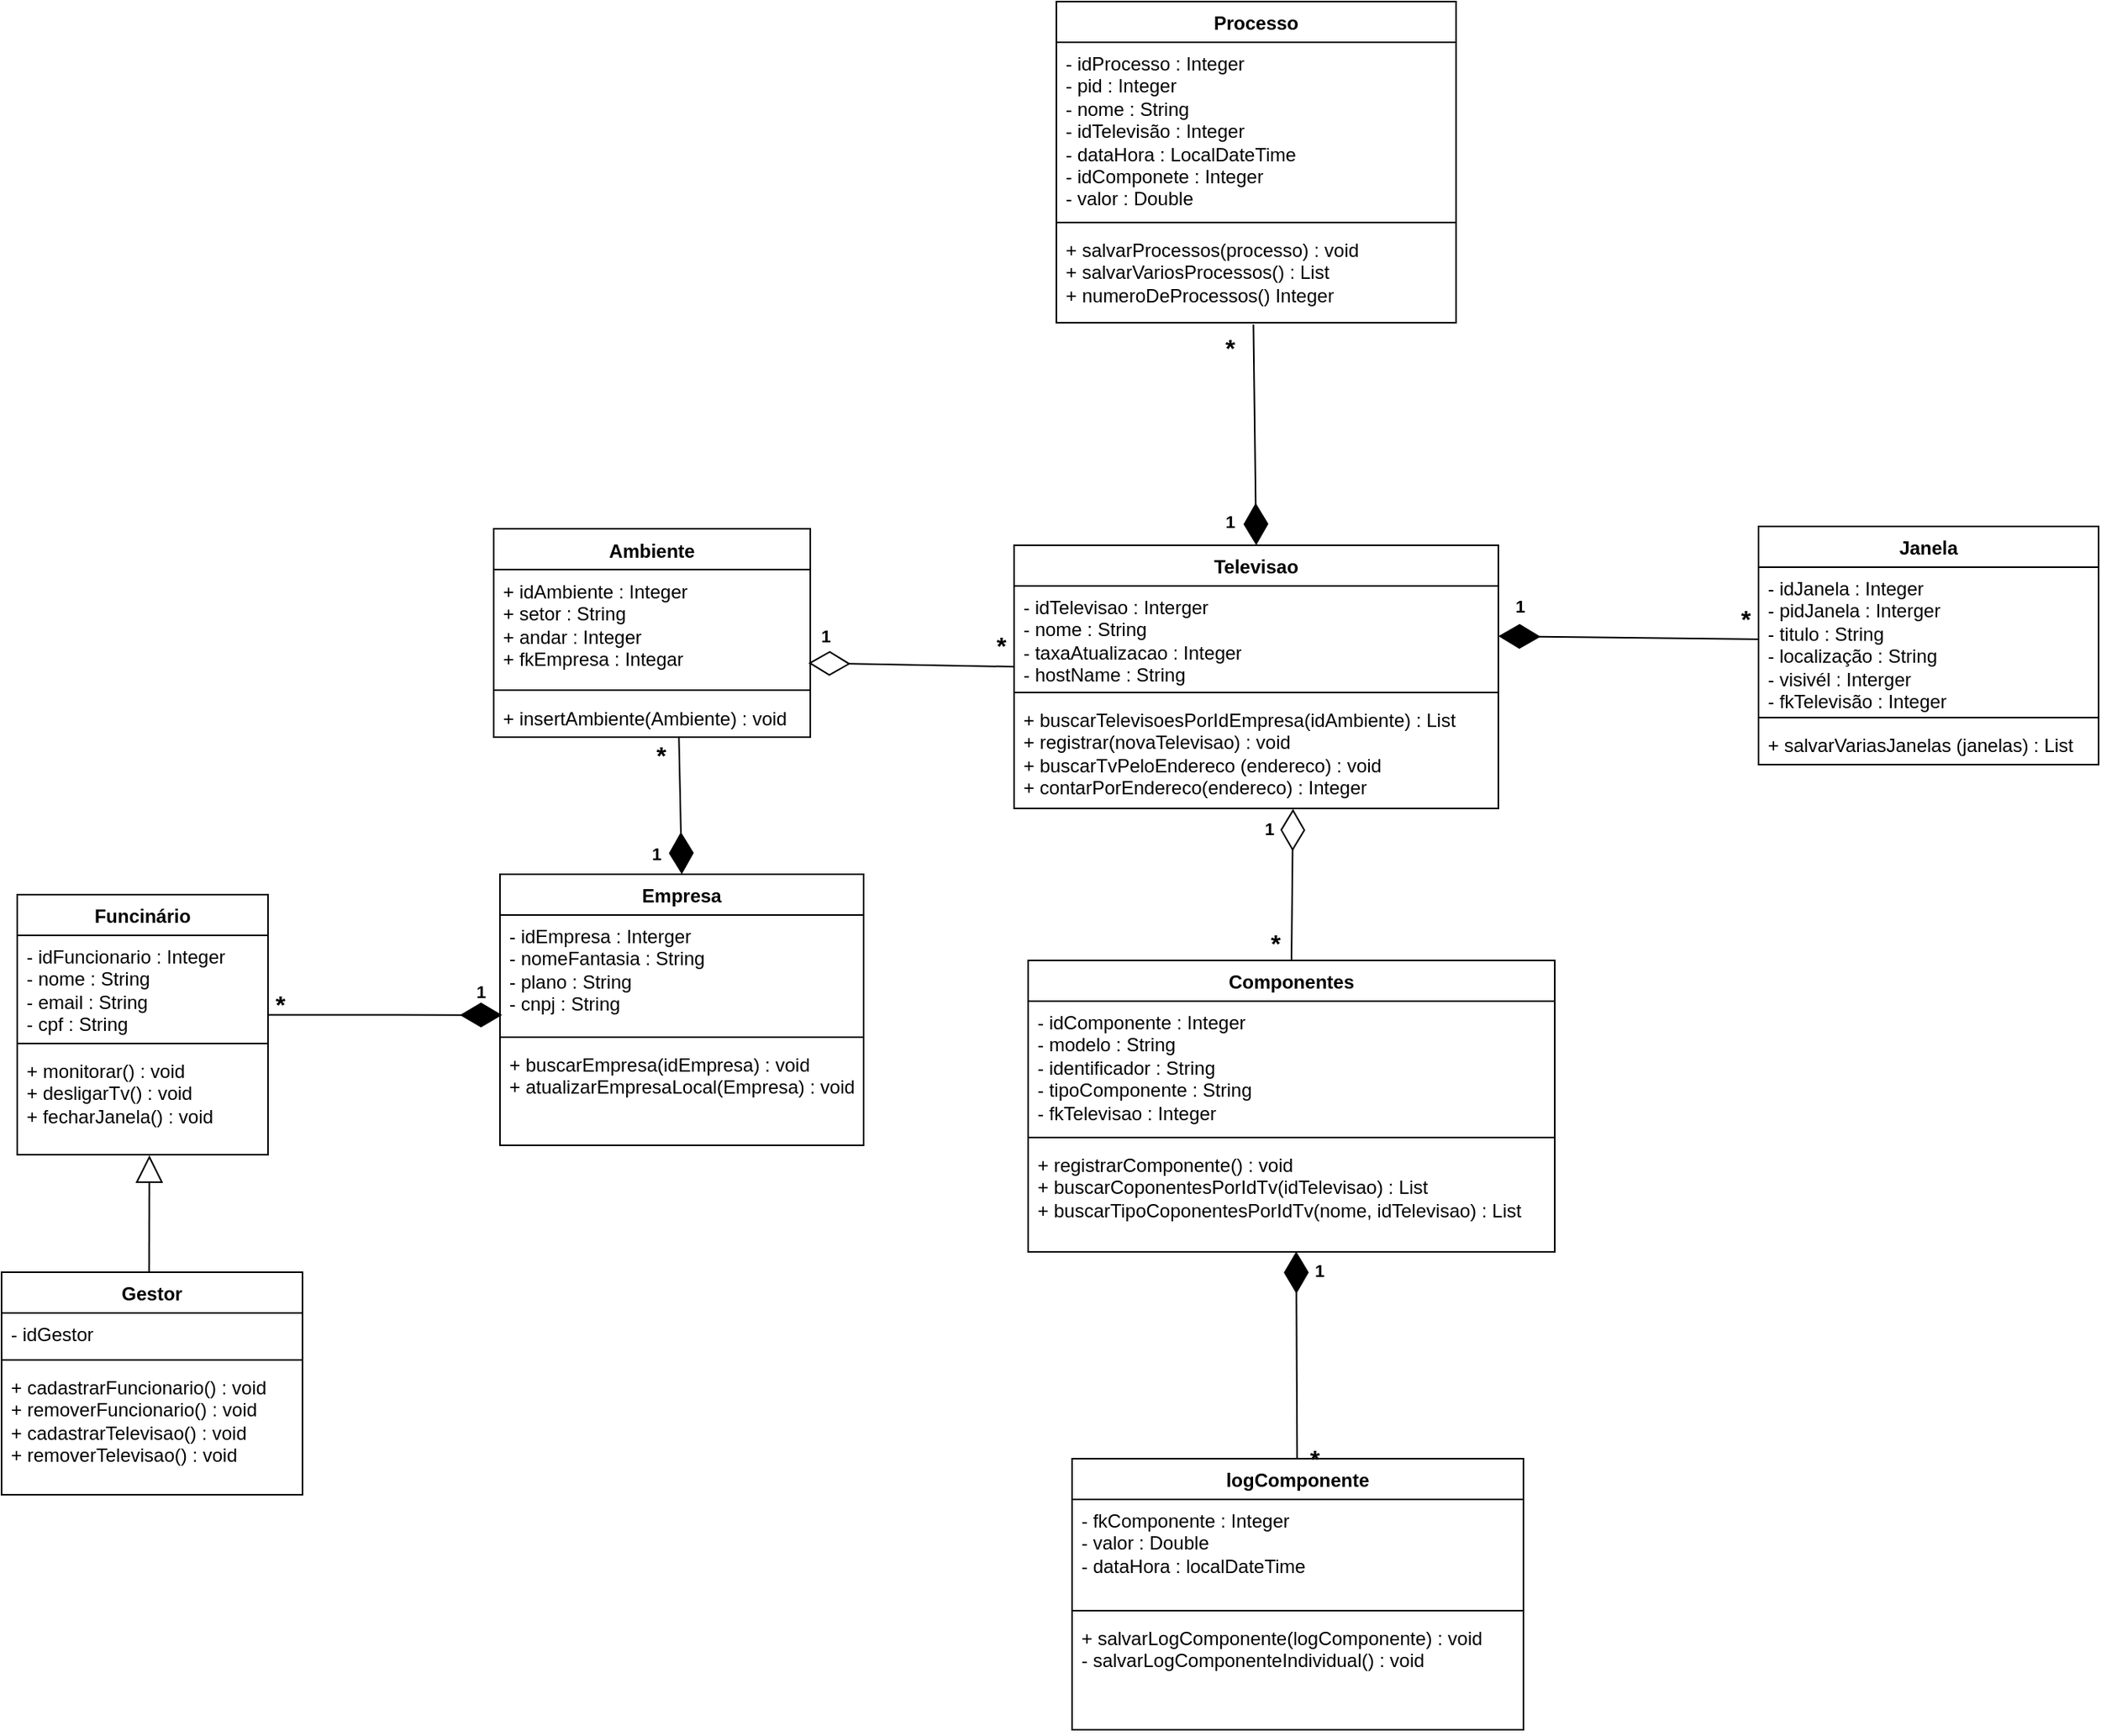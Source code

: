 <mxfile version="24.5.2" type="device">
  <diagram name="Página-1" id="my6ivKySzrAQYEhTGcd6">
    <mxGraphModel dx="1375" dy="1636" grid="0" gridSize="10" guides="1" tooltips="1" connect="1" arrows="1" fold="1" page="0" pageScale="1" pageWidth="827" pageHeight="1169" math="0" shadow="0">
      <root>
        <mxCell id="0" />
        <mxCell id="1" parent="0" />
        <mxCell id="7nLIfaRxjyaVHO5WhaO3-1" value="Empresa" style="swimlane;fontStyle=1;align=center;verticalAlign=top;childLayout=stackLayout;horizontal=1;startSize=26;horizontalStack=0;resizeParent=1;resizeParentMax=0;resizeLast=0;collapsible=1;marginBottom=0;whiteSpace=wrap;html=1;" parent="1" vertex="1">
          <mxGeometry x="448" y="66" width="232" height="173" as="geometry" />
        </mxCell>
        <mxCell id="7nLIfaRxjyaVHO5WhaO3-2" value="- idEmpresa : Interger&lt;div&gt;- nomeFantasia : String&lt;br&gt;&lt;div&gt;- plano : String&lt;/div&gt;&lt;/div&gt;&lt;div&gt;- cnpj : String&lt;/div&gt;" style="text;strokeColor=none;fillColor=none;align=left;verticalAlign=top;spacingLeft=4;spacingRight=4;overflow=hidden;rotatable=0;points=[[0,0.5],[1,0.5]];portConstraint=eastwest;whiteSpace=wrap;html=1;" parent="7nLIfaRxjyaVHO5WhaO3-1" vertex="1">
          <mxGeometry y="26" width="232" height="74" as="geometry" />
        </mxCell>
        <mxCell id="7nLIfaRxjyaVHO5WhaO3-3" value="" style="line;strokeWidth=1;fillColor=none;align=left;verticalAlign=middle;spacingTop=-1;spacingLeft=3;spacingRight=3;rotatable=0;labelPosition=right;points=[];portConstraint=eastwest;strokeColor=inherit;" parent="7nLIfaRxjyaVHO5WhaO3-1" vertex="1">
          <mxGeometry y="100" width="232" height="8" as="geometry" />
        </mxCell>
        <mxCell id="7nLIfaRxjyaVHO5WhaO3-4" value="+ buscarEmpresa(idEmpresa) : void&lt;div&gt;+ atualizarEmpresaLocal(Empresa) : void&lt;/div&gt;" style="text;strokeColor=none;fillColor=none;align=left;verticalAlign=top;spacingLeft=4;spacingRight=4;overflow=hidden;rotatable=0;points=[[0,0.5],[1,0.5]];portConstraint=eastwest;whiteSpace=wrap;html=1;" parent="7nLIfaRxjyaVHO5WhaO3-1" vertex="1">
          <mxGeometry y="108" width="232" height="65" as="geometry" />
        </mxCell>
        <mxCell id="7nLIfaRxjyaVHO5WhaO3-13" value="Funcinário" style="swimlane;fontStyle=1;align=center;verticalAlign=top;childLayout=stackLayout;horizontal=1;startSize=26;horizontalStack=0;resizeParent=1;resizeParentMax=0;resizeLast=0;collapsible=1;marginBottom=0;whiteSpace=wrap;html=1;" parent="1" vertex="1">
          <mxGeometry x="140" y="79" width="160" height="166" as="geometry" />
        </mxCell>
        <mxCell id="7nLIfaRxjyaVHO5WhaO3-14" value="- idFuncionario : Integer&lt;div&gt;- nome : String&lt;/div&gt;&lt;div&gt;- email : String&lt;/div&gt;&lt;div&gt;- cpf : String&lt;/div&gt;" style="text;strokeColor=none;fillColor=none;align=left;verticalAlign=top;spacingLeft=4;spacingRight=4;overflow=hidden;rotatable=0;points=[[0,0.5],[1,0.5]];portConstraint=eastwest;whiteSpace=wrap;html=1;" parent="7nLIfaRxjyaVHO5WhaO3-13" vertex="1">
          <mxGeometry y="26" width="160" height="65" as="geometry" />
        </mxCell>
        <mxCell id="7nLIfaRxjyaVHO5WhaO3-15" value="" style="line;strokeWidth=1;fillColor=none;align=left;verticalAlign=middle;spacingTop=-1;spacingLeft=3;spacingRight=3;rotatable=0;labelPosition=right;points=[];portConstraint=eastwest;strokeColor=inherit;" parent="7nLIfaRxjyaVHO5WhaO3-13" vertex="1">
          <mxGeometry y="91" width="160" height="8" as="geometry" />
        </mxCell>
        <mxCell id="7nLIfaRxjyaVHO5WhaO3-16" value="+ monitorar() : void&lt;div&gt;+ desligarTv() : void&lt;/div&gt;&lt;div&gt;+ fecharJanela() : void&lt;/div&gt;" style="text;strokeColor=none;fillColor=none;align=left;verticalAlign=top;spacingLeft=4;spacingRight=4;overflow=hidden;rotatable=0;points=[[0,0.5],[1,0.5]];portConstraint=eastwest;whiteSpace=wrap;html=1;" parent="7nLIfaRxjyaVHO5WhaO3-13" vertex="1">
          <mxGeometry y="99" width="160" height="67" as="geometry" />
        </mxCell>
        <mxCell id="7nLIfaRxjyaVHO5WhaO3-23" value="&lt;b&gt;*&lt;/b&gt;" style="text;html=1;align=center;verticalAlign=middle;whiteSpace=wrap;rounded=0;fontSize=16;" parent="1" vertex="1">
          <mxGeometry x="300" y="138" width="16" height="22" as="geometry" />
        </mxCell>
        <mxCell id="7nLIfaRxjyaVHO5WhaO3-25" value="&lt;span style=&quot;font-size: 11px;&quot;&gt;&lt;b&gt;1&lt;/b&gt;&lt;/span&gt;" style="text;html=1;align=center;verticalAlign=middle;whiteSpace=wrap;rounded=0;fontSize=16;" parent="1" vertex="1">
          <mxGeometry x="428" y="128" width="16" height="22" as="geometry" />
        </mxCell>
        <mxCell id="7nLIfaRxjyaVHO5WhaO3-27" value="Televisao" style="swimlane;fontStyle=1;align=center;verticalAlign=top;childLayout=stackLayout;horizontal=1;startSize=26;horizontalStack=0;resizeParent=1;resizeParentMax=0;resizeLast=0;collapsible=1;marginBottom=0;whiteSpace=wrap;html=1;" parent="1" vertex="1">
          <mxGeometry x="776" y="-144" width="309" height="168" as="geometry" />
        </mxCell>
        <mxCell id="7nLIfaRxjyaVHO5WhaO3-28" value="- idTelevisao : Interger&lt;div&gt;- nome : String&lt;/div&gt;&lt;div&gt;- taxaAtualizacao : Integer&lt;/div&gt;&lt;div&gt;- hostName : String&lt;/div&gt;" style="text;strokeColor=none;fillColor=none;align=left;verticalAlign=top;spacingLeft=4;spacingRight=4;overflow=hidden;rotatable=0;points=[[0,0.5],[1,0.5]];portConstraint=eastwest;whiteSpace=wrap;html=1;" parent="7nLIfaRxjyaVHO5WhaO3-27" vertex="1">
          <mxGeometry y="26" width="309" height="64" as="geometry" />
        </mxCell>
        <mxCell id="7nLIfaRxjyaVHO5WhaO3-29" value="" style="line;strokeWidth=1;fillColor=none;align=left;verticalAlign=middle;spacingTop=-1;spacingLeft=3;spacingRight=3;rotatable=0;labelPosition=right;points=[];portConstraint=eastwest;strokeColor=inherit;" parent="7nLIfaRxjyaVHO5WhaO3-27" vertex="1">
          <mxGeometry y="90" width="309" height="8" as="geometry" />
        </mxCell>
        <mxCell id="7nLIfaRxjyaVHO5WhaO3-30" value="&lt;div&gt;+ buscarTelevisoesPorIdEmpresa(idAmbiente) : List&lt;/div&gt;+ registrar(novaTelevisao) : void&lt;div&gt;+ buscarTvPeloEndereco (endereco) : void&lt;/div&gt;&lt;div&gt;+ contarPorEndereco(endereco) : Integer&lt;/div&gt;" style="text;strokeColor=none;fillColor=none;align=left;verticalAlign=top;spacingLeft=4;spacingRight=4;overflow=hidden;rotatable=0;points=[[0,0.5],[1,0.5]];portConstraint=eastwest;whiteSpace=wrap;html=1;" parent="7nLIfaRxjyaVHO5WhaO3-27" vertex="1">
          <mxGeometry y="98" width="309" height="70" as="geometry" />
        </mxCell>
        <mxCell id="7nLIfaRxjyaVHO5WhaO3-31" value="" style="endArrow=diamondThin;endFill=0;endSize=24;html=1;rounded=0;fontSize=12;curved=1;exitX=0;exitY=0.805;exitDx=0;exitDy=0;exitPerimeter=0;entryX=0.994;entryY=0.818;entryDx=0;entryDy=0;entryPerimeter=0;" parent="1" source="7nLIfaRxjyaVHO5WhaO3-28" target="7nLIfaRxjyaVHO5WhaO3-35" edge="1">
          <mxGeometry width="160" relative="1" as="geometry">
            <mxPoint x="733" y="-85" as="sourcePoint" />
            <mxPoint x="673" y="-85" as="targetPoint" />
          </mxGeometry>
        </mxCell>
        <mxCell id="7nLIfaRxjyaVHO5WhaO3-32" value="&lt;b&gt;*&lt;/b&gt;" style="text;html=1;align=center;verticalAlign=middle;whiteSpace=wrap;rounded=0;fontSize=16;" parent="1" vertex="1">
          <mxGeometry x="760" y="-91" width="16" height="22" as="geometry" />
        </mxCell>
        <mxCell id="7nLIfaRxjyaVHO5WhaO3-33" value="&lt;span style=&quot;font-size: 11px;&quot;&gt;&lt;b&gt;1&lt;/b&gt;&lt;/span&gt;" style="text;html=1;align=center;verticalAlign=middle;whiteSpace=wrap;rounded=0;fontSize=16;" parent="1" vertex="1">
          <mxGeometry x="648" y="-99" width="16" height="22" as="geometry" />
        </mxCell>
        <mxCell id="7nLIfaRxjyaVHO5WhaO3-34" value="Ambiente" style="swimlane;fontStyle=1;align=center;verticalAlign=top;childLayout=stackLayout;horizontal=1;startSize=26;horizontalStack=0;resizeParent=1;resizeParentMax=0;resizeLast=0;collapsible=1;marginBottom=0;whiteSpace=wrap;html=1;" parent="1" vertex="1">
          <mxGeometry x="444" y="-154.5" width="202" height="133" as="geometry" />
        </mxCell>
        <mxCell id="7nLIfaRxjyaVHO5WhaO3-35" value="&lt;div&gt;+ idAmbiente : Integer&lt;/div&gt;+ setor : String&lt;div&gt;+ andar : Integer&lt;/div&gt;&lt;div&gt;+ fkEmpresa : Integar&lt;/div&gt;" style="text;strokeColor=none;fillColor=none;align=left;verticalAlign=top;spacingLeft=4;spacingRight=4;overflow=hidden;rotatable=0;points=[[0,0.5],[1,0.5]];portConstraint=eastwest;whiteSpace=wrap;html=1;" parent="7nLIfaRxjyaVHO5WhaO3-34" vertex="1">
          <mxGeometry y="26" width="202" height="73" as="geometry" />
        </mxCell>
        <mxCell id="7nLIfaRxjyaVHO5WhaO3-36" value="" style="line;strokeWidth=1;fillColor=none;align=left;verticalAlign=middle;spacingTop=-1;spacingLeft=3;spacingRight=3;rotatable=0;labelPosition=right;points=[];portConstraint=eastwest;strokeColor=inherit;" parent="7nLIfaRxjyaVHO5WhaO3-34" vertex="1">
          <mxGeometry y="99" width="202" height="8" as="geometry" />
        </mxCell>
        <mxCell id="7nLIfaRxjyaVHO5WhaO3-37" value="+ insertAmbiente&lt;span style=&quot;background-color: initial;&quot;&gt;(Ambiente) : void&lt;/span&gt;" style="text;strokeColor=none;fillColor=none;align=left;verticalAlign=top;spacingLeft=4;spacingRight=4;overflow=hidden;rotatable=0;points=[[0,0.5],[1,0.5]];portConstraint=eastwest;whiteSpace=wrap;html=1;" parent="7nLIfaRxjyaVHO5WhaO3-34" vertex="1">
          <mxGeometry y="107" width="202" height="26" as="geometry" />
        </mxCell>
        <mxCell id="7nLIfaRxjyaVHO5WhaO3-39" value="&lt;b&gt;*&lt;/b&gt;" style="text;html=1;align=center;verticalAlign=middle;whiteSpace=wrap;rounded=0;fontSize=16;" parent="1" vertex="1">
          <mxGeometry x="543" y="-21.5" width="16" height="22" as="geometry" />
        </mxCell>
        <mxCell id="7nLIfaRxjyaVHO5WhaO3-40" value="&lt;span style=&quot;font-size: 11px;&quot;&gt;&lt;b&gt;1&lt;/b&gt;&lt;/span&gt;" style="text;html=1;align=center;verticalAlign=middle;whiteSpace=wrap;rounded=0;fontSize=16;" parent="1" vertex="1">
          <mxGeometry x="556" y="40" width="16" height="22" as="geometry" />
        </mxCell>
        <mxCell id="mpOo0hMg_DZUd0HMqi_8-14" value="Janela" style="swimlane;fontStyle=1;align=center;verticalAlign=top;childLayout=stackLayout;horizontal=1;startSize=26;horizontalStack=0;resizeParent=1;resizeParentMax=0;resizeLast=0;collapsible=1;marginBottom=0;whiteSpace=wrap;html=1;" parent="1" vertex="1">
          <mxGeometry x="1251" y="-156" width="217" height="152" as="geometry" />
        </mxCell>
        <mxCell id="mpOo0hMg_DZUd0HMqi_8-15" value="&lt;div&gt;- idJanela : Integer&lt;/div&gt;- pidJanela : Interger&lt;div&gt;- titulo : String&lt;/div&gt;&lt;div&gt;- localização : String&lt;/div&gt;&lt;div&gt;- visivél : Interger&lt;/div&gt;&lt;div&gt;- fkTelevisão : Integer&lt;/div&gt;" style="text;strokeColor=none;fillColor=none;align=left;verticalAlign=top;spacingLeft=4;spacingRight=4;overflow=hidden;rotatable=0;points=[[0,0.5],[1,0.5]];portConstraint=eastwest;whiteSpace=wrap;html=1;" parent="mpOo0hMg_DZUd0HMqi_8-14" vertex="1">
          <mxGeometry y="26" width="217" height="92" as="geometry" />
        </mxCell>
        <mxCell id="mpOo0hMg_DZUd0HMqi_8-16" value="" style="line;strokeWidth=1;fillColor=none;align=left;verticalAlign=middle;spacingTop=-1;spacingLeft=3;spacingRight=3;rotatable=0;labelPosition=right;points=[];portConstraint=eastwest;strokeColor=inherit;" parent="mpOo0hMg_DZUd0HMqi_8-14" vertex="1">
          <mxGeometry y="118" width="217" height="8" as="geometry" />
        </mxCell>
        <mxCell id="mpOo0hMg_DZUd0HMqi_8-17" value="+ salvarVariasJanelas (janelas)&amp;nbsp;&lt;span style=&quot;background-color: initial;&quot;&gt;: List&lt;/span&gt;" style="text;strokeColor=none;fillColor=none;align=left;verticalAlign=top;spacingLeft=4;spacingRight=4;overflow=hidden;rotatable=0;points=[[0,0.5],[1,0.5]];portConstraint=eastwest;whiteSpace=wrap;html=1;" parent="mpOo0hMg_DZUd0HMqi_8-14" vertex="1">
          <mxGeometry y="126" width="217" height="26" as="geometry" />
        </mxCell>
        <mxCell id="mpOo0hMg_DZUd0HMqi_8-18" value="" style="endArrow=diamondThin;endFill=1;endSize=24;html=1;rounded=0;fontSize=12;curved=1;exitX=0;exitY=0.5;exitDx=0;exitDy=0;entryX=1;entryY=0.5;entryDx=0;entryDy=0;" parent="1" source="mpOo0hMg_DZUd0HMqi_8-15" target="7nLIfaRxjyaVHO5WhaO3-28" edge="1">
          <mxGeometry width="160" relative="1" as="geometry">
            <mxPoint x="1138.46" y="-83" as="sourcePoint" />
            <mxPoint x="935.998" y="-88" as="targetPoint" />
          </mxGeometry>
        </mxCell>
        <mxCell id="mpOo0hMg_DZUd0HMqi_8-19" value="&lt;b&gt;*&lt;/b&gt;" style="text;html=1;align=center;verticalAlign=middle;whiteSpace=wrap;rounded=0;fontSize=16;" parent="1" vertex="1">
          <mxGeometry x="1235" y="-108" width="16" height="22" as="geometry" />
        </mxCell>
        <mxCell id="mpOo0hMg_DZUd0HMqi_8-20" value="&lt;span style=&quot;font-size: 11px;&quot;&gt;&lt;b&gt;1&lt;/b&gt;&lt;/span&gt;" style="text;html=1;align=center;verticalAlign=middle;whiteSpace=wrap;rounded=0;fontSize=16;" parent="1" vertex="1">
          <mxGeometry x="1091" y="-118" width="16" height="22" as="geometry" />
        </mxCell>
        <mxCell id="mpOo0hMg_DZUd0HMqi_8-21" value="" style="endArrow=diamondThin;endFill=1;endSize=24;html=1;rounded=0;fontSize=12;curved=1;exitX=0.585;exitY=0.999;exitDx=0;exitDy=0;exitPerimeter=0;entryX=0.5;entryY=0;entryDx=0;entryDy=0;" parent="1" source="7nLIfaRxjyaVHO5WhaO3-37" target="7nLIfaRxjyaVHO5WhaO3-1" edge="1">
          <mxGeometry width="160" relative="1" as="geometry">
            <mxPoint x="523" y="21" as="sourcePoint" />
            <mxPoint x="683" y="21" as="targetPoint" />
          </mxGeometry>
        </mxCell>
        <mxCell id="mpOo0hMg_DZUd0HMqi_8-22" value="Componentes" style="swimlane;fontStyle=1;align=center;verticalAlign=top;childLayout=stackLayout;horizontal=1;startSize=26;horizontalStack=0;resizeParent=1;resizeParentMax=0;resizeLast=0;collapsible=1;marginBottom=0;whiteSpace=wrap;html=1;" parent="1" vertex="1">
          <mxGeometry x="785" y="121" width="336" height="186" as="geometry" />
        </mxCell>
        <mxCell id="mpOo0hMg_DZUd0HMqi_8-23" value="&lt;div&gt;- idComponente : Integer&lt;/div&gt;- modelo : String&lt;div&gt;- identificador : String&lt;/div&gt;&lt;div&gt;- tipoComponente : String&lt;/div&gt;&lt;div&gt;- fkTelevisao : Integer&lt;/div&gt;" style="text;strokeColor=none;fillColor=none;align=left;verticalAlign=top;spacingLeft=4;spacingRight=4;overflow=hidden;rotatable=0;points=[[0,0.5],[1,0.5]];portConstraint=eastwest;whiteSpace=wrap;html=1;" parent="mpOo0hMg_DZUd0HMqi_8-22" vertex="1">
          <mxGeometry y="26" width="336" height="83" as="geometry" />
        </mxCell>
        <mxCell id="mpOo0hMg_DZUd0HMqi_8-24" value="" style="line;strokeWidth=1;fillColor=none;align=left;verticalAlign=middle;spacingTop=-1;spacingLeft=3;spacingRight=3;rotatable=0;labelPosition=right;points=[];portConstraint=eastwest;strokeColor=inherit;" parent="mpOo0hMg_DZUd0HMqi_8-22" vertex="1">
          <mxGeometry y="109" width="336" height="8" as="geometry" />
        </mxCell>
        <mxCell id="mpOo0hMg_DZUd0HMqi_8-25" value="+ registrarComponente() : void&lt;div&gt;+ buscarCoponentesPorIdTv(idTelevisao) : List&lt;/div&gt;&lt;div&gt;+ buscarTipoCoponentesPorIdTv(nome, idTelevisao) : List&lt;br&gt;&lt;/div&gt;" style="text;strokeColor=none;fillColor=none;align=left;verticalAlign=top;spacingLeft=4;spacingRight=4;overflow=hidden;rotatable=0;points=[[0,0.5],[1,0.5]];portConstraint=eastwest;whiteSpace=wrap;html=1;" parent="mpOo0hMg_DZUd0HMqi_8-22" vertex="1">
          <mxGeometry y="117" width="336" height="69" as="geometry" />
        </mxCell>
        <mxCell id="mpOo0hMg_DZUd0HMqi_8-27" value="&lt;b&gt;*&lt;/b&gt;" style="text;html=1;align=center;verticalAlign=middle;whiteSpace=wrap;rounded=0;fontSize=16;" parent="1" vertex="1">
          <mxGeometry x="935" y="99" width="16" height="22" as="geometry" />
        </mxCell>
        <mxCell id="mpOo0hMg_DZUd0HMqi_8-28" value="&lt;span style=&quot;font-size: 11px;&quot;&gt;&lt;b&gt;1&lt;/b&gt;&lt;/span&gt;" style="text;html=1;align=center;verticalAlign=middle;whiteSpace=wrap;rounded=0;fontSize=16;" parent="1" vertex="1">
          <mxGeometry x="931" y="24" width="16" height="22" as="geometry" />
        </mxCell>
        <mxCell id="mpOo0hMg_DZUd0HMqi_8-30" value="Processo" style="swimlane;fontStyle=1;align=center;verticalAlign=top;childLayout=stackLayout;horizontal=1;startSize=26;horizontalStack=0;resizeParent=1;resizeParentMax=0;resizeLast=0;collapsible=1;marginBottom=0;whiteSpace=wrap;html=1;" parent="1" vertex="1">
          <mxGeometry x="803" y="-491" width="255" height="205" as="geometry" />
        </mxCell>
        <mxCell id="mpOo0hMg_DZUd0HMqi_8-31" value="- idProcesso : Integer&lt;div&gt;- pid : Integer&lt;/div&gt;&lt;div&gt;- nome : String&lt;/div&gt;&lt;div&gt;- idTelevisão : Integer&lt;/div&gt;&lt;div&gt;- dataHora : LocalDateTime&lt;/div&gt;&lt;div&gt;- idComponete : Integer&lt;/div&gt;&lt;div&gt;- valor : Double&lt;/div&gt;" style="text;strokeColor=none;fillColor=none;align=left;verticalAlign=top;spacingLeft=4;spacingRight=4;overflow=hidden;rotatable=0;points=[[0,0.5],[1,0.5]];portConstraint=eastwest;whiteSpace=wrap;html=1;" parent="mpOo0hMg_DZUd0HMqi_8-30" vertex="1">
          <mxGeometry y="26" width="255" height="111" as="geometry" />
        </mxCell>
        <mxCell id="mpOo0hMg_DZUd0HMqi_8-32" value="" style="line;strokeWidth=1;fillColor=none;align=left;verticalAlign=middle;spacingTop=-1;spacingLeft=3;spacingRight=3;rotatable=0;labelPosition=right;points=[];portConstraint=eastwest;strokeColor=inherit;" parent="mpOo0hMg_DZUd0HMqi_8-30" vertex="1">
          <mxGeometry y="137" width="255" height="8" as="geometry" />
        </mxCell>
        <mxCell id="mpOo0hMg_DZUd0HMqi_8-33" value="+ salvarProcessos(processo) : void&lt;div&gt;+ salvarVariosProcessos() : List&lt;/div&gt;&lt;div&gt;+ numeroDeProcessos() Integer&lt;/div&gt;" style="text;strokeColor=none;fillColor=none;align=left;verticalAlign=top;spacingLeft=4;spacingRight=4;overflow=hidden;rotatable=0;points=[[0,0.5],[1,0.5]];portConstraint=eastwest;whiteSpace=wrap;html=1;" parent="mpOo0hMg_DZUd0HMqi_8-30" vertex="1">
          <mxGeometry y="145" width="255" height="60" as="geometry" />
        </mxCell>
        <mxCell id="mpOo0hMg_DZUd0HMqi_8-34" value="logComponente" style="swimlane;fontStyle=1;align=center;verticalAlign=top;childLayout=stackLayout;horizontal=1;startSize=26;horizontalStack=0;resizeParent=1;resizeParentMax=0;resizeLast=0;collapsible=1;marginBottom=0;whiteSpace=wrap;html=1;" parent="1" vertex="1">
          <mxGeometry x="813" y="439" width="288" height="173" as="geometry" />
        </mxCell>
        <mxCell id="mpOo0hMg_DZUd0HMqi_8-35" value="&lt;div&gt;- fkComponente : Integer&lt;/div&gt;- valor : Double&lt;div&gt;- dataHora : localDateTime&lt;/div&gt;" style="text;strokeColor=none;fillColor=none;align=left;verticalAlign=top;spacingLeft=4;spacingRight=4;overflow=hidden;rotatable=0;points=[[0,0.5],[1,0.5]];portConstraint=eastwest;whiteSpace=wrap;html=1;" parent="mpOo0hMg_DZUd0HMqi_8-34" vertex="1">
          <mxGeometry y="26" width="288" height="67" as="geometry" />
        </mxCell>
        <mxCell id="mpOo0hMg_DZUd0HMqi_8-36" value="" style="line;strokeWidth=1;fillColor=none;align=left;verticalAlign=middle;spacingTop=-1;spacingLeft=3;spacingRight=3;rotatable=0;labelPosition=right;points=[];portConstraint=eastwest;strokeColor=inherit;" parent="mpOo0hMg_DZUd0HMqi_8-34" vertex="1">
          <mxGeometry y="93" width="288" height="8" as="geometry" />
        </mxCell>
        <mxCell id="mpOo0hMg_DZUd0HMqi_8-37" value="+ salvarLogComponente(logComponente) : void&lt;div&gt;- salvarLogComponenteIndividual() : void&lt;/div&gt;" style="text;strokeColor=none;fillColor=none;align=left;verticalAlign=top;spacingLeft=4;spacingRight=4;overflow=hidden;rotatable=0;points=[[0,0.5],[1,0.5]];portConstraint=eastwest;whiteSpace=wrap;html=1;" parent="mpOo0hMg_DZUd0HMqi_8-34" vertex="1">
          <mxGeometry y="101" width="288" height="72" as="geometry" />
        </mxCell>
        <mxCell id="mpOo0hMg_DZUd0HMqi_8-39" value="" style="endArrow=diamondThin;endFill=1;endSize=24;html=1;rounded=0;fontSize=12;curved=1;entryX=0.509;entryY=0.996;entryDx=0;entryDy=0;entryPerimeter=0;" parent="1" source="mpOo0hMg_DZUd0HMqi_8-34" target="mpOo0hMg_DZUd0HMqi_8-25" edge="1">
          <mxGeometry width="160" relative="1" as="geometry">
            <mxPoint x="959" y="450" as="sourcePoint" />
            <mxPoint x="957" y="330" as="targetPoint" />
          </mxGeometry>
        </mxCell>
        <mxCell id="mpOo0hMg_DZUd0HMqi_8-40" value="&lt;b&gt;*&lt;/b&gt;" style="text;html=1;align=center;verticalAlign=middle;whiteSpace=wrap;rounded=0;fontSize=16;" parent="1" vertex="1">
          <mxGeometry x="960" y="428" width="16" height="22" as="geometry" />
        </mxCell>
        <mxCell id="mpOo0hMg_DZUd0HMqi_8-41" value="&lt;span style=&quot;font-size: 11px;&quot;&gt;&lt;b&gt;1&lt;/b&gt;&lt;/span&gt;" style="text;html=1;align=center;verticalAlign=middle;whiteSpace=wrap;rounded=0;fontSize=16;" parent="1" vertex="1">
          <mxGeometry x="963" y="306" width="16" height="22" as="geometry" />
        </mxCell>
        <mxCell id="mpOo0hMg_DZUd0HMqi_8-42" value="" style="endArrow=diamondThin;endFill=1;endSize=24;html=1;rounded=0;fontSize=12;curved=1;exitX=0.493;exitY=1.018;exitDx=0;exitDy=0;exitPerimeter=0;entryX=0.5;entryY=0;entryDx=0;entryDy=0;" parent="1" source="mpOo0hMg_DZUd0HMqi_8-33" target="7nLIfaRxjyaVHO5WhaO3-27" edge="1">
          <mxGeometry width="160" relative="1" as="geometry">
            <mxPoint x="804" y="-232" as="sourcePoint" />
            <mxPoint x="964" y="-232" as="targetPoint" />
          </mxGeometry>
        </mxCell>
        <mxCell id="mpOo0hMg_DZUd0HMqi_8-43" value="&lt;span style=&quot;font-size: 11px;&quot;&gt;&lt;b&gt;1&lt;/b&gt;&lt;/span&gt;" style="text;html=1;align=center;verticalAlign=middle;whiteSpace=wrap;rounded=0;fontSize=16;" parent="1" vertex="1">
          <mxGeometry x="906" y="-172" width="16" height="22" as="geometry" />
        </mxCell>
        <mxCell id="mpOo0hMg_DZUd0HMqi_8-44" value="&lt;b&gt;*&lt;/b&gt;" style="text;html=1;align=center;verticalAlign=middle;whiteSpace=wrap;rounded=0;fontSize=16;" parent="1" vertex="1">
          <mxGeometry x="906" y="-281" width="16" height="22" as="geometry" />
        </mxCell>
        <mxCell id="mpOo0hMg_DZUd0HMqi_8-45" value="" style="endArrow=diamondThin;endFill=0;endSize=24;html=1;rounded=0;fontSize=12;curved=1;exitX=0.5;exitY=0;exitDx=0;exitDy=0;entryX=0.576;entryY=1.004;entryDx=0;entryDy=0;entryPerimeter=0;" parent="1" source="mpOo0hMg_DZUd0HMqi_8-22" target="7nLIfaRxjyaVHO5WhaO3-30" edge="1">
          <mxGeometry width="160" relative="1" as="geometry">
            <mxPoint x="782" y="47" as="sourcePoint" />
            <mxPoint x="860" y="24" as="targetPoint" />
          </mxGeometry>
        </mxCell>
        <mxCell id="VLSH7sVL7gfUyFQpgCsa-1" value="" style="endArrow=diamondThin;endFill=1;endSize=24;html=1;rounded=0;fontSize=12;curved=1;entryX=0.006;entryY=0.863;entryDx=0;entryDy=0;entryPerimeter=0;" parent="1" target="7nLIfaRxjyaVHO5WhaO3-2" edge="1">
          <mxGeometry width="160" relative="1" as="geometry">
            <mxPoint x="300" y="155.73" as="sourcePoint" />
            <mxPoint x="460" y="155.73" as="targetPoint" />
          </mxGeometry>
        </mxCell>
        <mxCell id="VLSH7sVL7gfUyFQpgCsa-2" value="&lt;span style=&quot;font-size: 11px;&quot;&gt;&lt;b&gt;1&lt;/b&gt;&lt;/span&gt;" style="text;html=1;align=center;verticalAlign=middle;whiteSpace=wrap;rounded=0;fontSize=16;" parent="1" vertex="1">
          <mxGeometry x="540" y="40" width="16" height="22" as="geometry" />
        </mxCell>
        <mxCell id="VLSH7sVL7gfUyFQpgCsa-9" style="rounded=0;orthogonalLoop=1;jettySize=auto;html=1;entryX=0.527;entryY=1.006;entryDx=0;entryDy=0;entryPerimeter=0;fontSize=12;startSize=8;endSize=15;strokeColor=default;align=center;verticalAlign=middle;fontFamily=Helvetica;fontColor=default;labelBackgroundColor=default;endArrow=block;endFill=0;" parent="1" target="7nLIfaRxjyaVHO5WhaO3-16" edge="1">
          <mxGeometry relative="1" as="geometry">
            <mxPoint x="224.159" y="324" as="sourcePoint" />
          </mxGeometry>
        </mxCell>
        <mxCell id="CqV_EPFvFcpn5qESxEpX-9" value="Gestor" style="swimlane;fontStyle=1;align=center;verticalAlign=top;childLayout=stackLayout;horizontal=1;startSize=26;horizontalStack=0;resizeParent=1;resizeParentMax=0;resizeLast=0;collapsible=1;marginBottom=0;whiteSpace=wrap;html=1;" parent="1" vertex="1">
          <mxGeometry x="130" y="320" width="192" height="142" as="geometry" />
        </mxCell>
        <mxCell id="CqV_EPFvFcpn5qESxEpX-10" value="- idGestor" style="text;strokeColor=none;fillColor=none;align=left;verticalAlign=top;spacingLeft=4;spacingRight=4;overflow=hidden;rotatable=0;points=[[0,0.5],[1,0.5]];portConstraint=eastwest;whiteSpace=wrap;html=1;" parent="CqV_EPFvFcpn5qESxEpX-9" vertex="1">
          <mxGeometry y="26" width="192" height="26" as="geometry" />
        </mxCell>
        <mxCell id="CqV_EPFvFcpn5qESxEpX-11" value="" style="line;strokeWidth=1;fillColor=none;align=left;verticalAlign=middle;spacingTop=-1;spacingLeft=3;spacingRight=3;rotatable=0;labelPosition=right;points=[];portConstraint=eastwest;strokeColor=inherit;" parent="CqV_EPFvFcpn5qESxEpX-9" vertex="1">
          <mxGeometry y="52" width="192" height="8" as="geometry" />
        </mxCell>
        <mxCell id="CqV_EPFvFcpn5qESxEpX-12" value="+ cadastrarFuncionario() : void&lt;div&gt;+ removerFuncionario() : void&lt;/div&gt;&lt;div&gt;+ cadastrarTelevisao() : void&lt;br&gt;+ removerTelevisao() : void&lt;/div&gt;" style="text;strokeColor=none;fillColor=none;align=left;verticalAlign=top;spacingLeft=4;spacingRight=4;overflow=hidden;rotatable=0;points=[[0,0.5],[1,0.5]];portConstraint=eastwest;whiteSpace=wrap;html=1;" parent="CqV_EPFvFcpn5qESxEpX-9" vertex="1">
          <mxGeometry y="60" width="192" height="82" as="geometry" />
        </mxCell>
      </root>
    </mxGraphModel>
  </diagram>
</mxfile>
